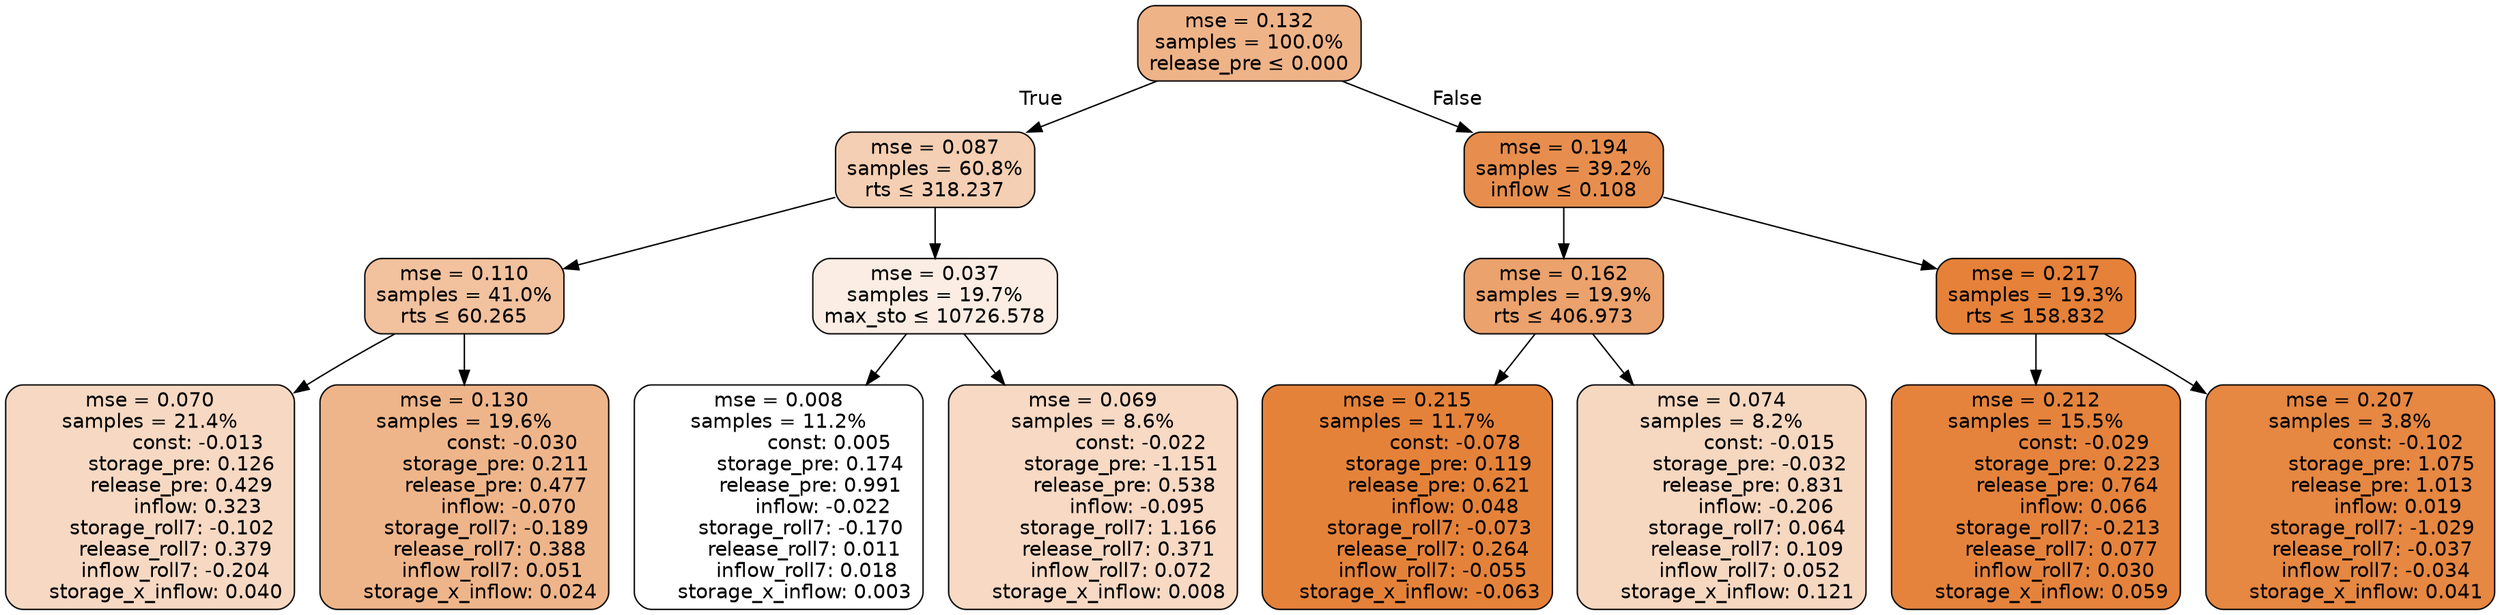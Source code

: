 digraph tree {
bgcolor="transparent"
node [shape=rectangle, style="filled, rounded", color="black", fontname=helvetica] ;
edge [fontname=helvetica] ;
	"0" [label="mse = 0.132
samples = 100.0%
release_pre &le; 0.000", fillcolor="#efb388"]
	"1" [label="mse = 0.087
samples = 60.8%
rts &le; 318.237", fillcolor="#f5cfb3"]
	"2" [label="mse = 0.110
samples = 41.0%
rts &le; 60.265", fillcolor="#f2c19e"]
	"3" [label="mse = 0.070
samples = 21.4%
               const: -0.013
          storage_pre: 0.126
          release_pre: 0.429
               inflow: 0.323
       storage_roll7: -0.102
        release_roll7: 0.379
        inflow_roll7: -0.204
     storage_x_inflow: 0.040", fillcolor="#f7d9c3"]
	"4" [label="mse = 0.130
samples = 19.6%
               const: -0.030
          storage_pre: 0.211
          release_pre: 0.477
              inflow: -0.070
       storage_roll7: -0.189
        release_roll7: 0.388
         inflow_roll7: 0.051
     storage_x_inflow: 0.024", fillcolor="#efb58a"]
	"5" [label="mse = 0.037
samples = 19.7%
max_sto &le; 10726.578", fillcolor="#fbede3"]
	"6" [label="mse = 0.008
samples = 11.2%
                const: 0.005
          storage_pre: 0.174
          release_pre: 0.991
              inflow: -0.022
       storage_roll7: -0.170
        release_roll7: 0.011
         inflow_roll7: 0.018
     storage_x_inflow: 0.003", fillcolor="#ffffff"]
	"7" [label="mse = 0.069
samples = 8.6%
               const: -0.022
         storage_pre: -1.151
          release_pre: 0.538
              inflow: -0.095
        storage_roll7: 1.166
        release_roll7: 0.371
         inflow_roll7: 0.072
     storage_x_inflow: 0.008", fillcolor="#f7d9c4"]
	"8" [label="mse = 0.194
samples = 39.2%
inflow &le; 0.108", fillcolor="#e78e4e"]
	"9" [label="mse = 0.162
samples = 19.9%
rts &le; 406.973", fillcolor="#eba26c"]
	"10" [label="mse = 0.215
samples = 11.7%
               const: -0.078
          storage_pre: 0.119
          release_pre: 0.621
               inflow: 0.048
       storage_roll7: -0.073
        release_roll7: 0.264
        inflow_roll7: -0.055
    storage_x_inflow: -0.063", fillcolor="#e5823a"]
	"11" [label="mse = 0.074
samples = 8.2%
               const: -0.015
         storage_pre: -0.032
          release_pre: 0.831
              inflow: -0.206
        storage_roll7: 0.064
        release_roll7: 0.109
         inflow_roll7: 0.052
     storage_x_inflow: 0.121", fillcolor="#f6d7c0"]
	"12" [label="mse = 0.217
samples = 19.3%
rts &le; 158.832", fillcolor="#e58139"]
	"13" [label="mse = 0.212
samples = 15.5%
               const: -0.029
          storage_pre: 0.223
          release_pre: 0.764
               inflow: 0.066
       storage_roll7: -0.213
        release_roll7: 0.077
         inflow_roll7: 0.030
     storage_x_inflow: 0.059", fillcolor="#e5833d"]
	"14" [label="mse = 0.207
samples = 3.8%
               const: -0.102
          storage_pre: 1.075
          release_pre: 1.013
               inflow: 0.019
       storage_roll7: -1.029
       release_roll7: -0.037
        inflow_roll7: -0.034
     storage_x_inflow: 0.041", fillcolor="#e68742"]

	"0" -> "1" [labeldistance=2.5, labelangle=45, headlabel="True"]
	"1" -> "2"
	"2" -> "3"
	"2" -> "4"
	"1" -> "5"
	"5" -> "6"
	"5" -> "7"
	"0" -> "8" [labeldistance=2.5, labelangle=-45, headlabel="False"]
	"8" -> "9"
	"9" -> "10"
	"9" -> "11"
	"8" -> "12"
	"12" -> "13"
	"12" -> "14"
}